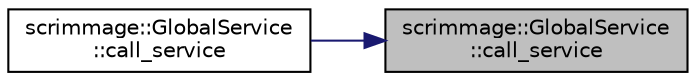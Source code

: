 digraph "scrimmage::GlobalService::call_service"
{
 // LATEX_PDF_SIZE
  edge [fontname="Helvetica",fontsize="10",labelfontname="Helvetica",labelfontsize="10"];
  node [fontname="Helvetica",fontsize="10",shape=record];
  rankdir="RL";
  Node1 [label="scrimmage::GlobalService\l::call_service",height=0.2,width=0.4,color="black", fillcolor="grey75", style="filled", fontcolor="black",tooltip=" "];
  Node1 -> Node2 [dir="back",color="midnightblue",fontsize="10",style="solid",fontname="Helvetica"];
  Node2 [label="scrimmage::GlobalService\l::call_service",height=0.2,width=0.4,color="black", fillcolor="white", style="filled",URL="$classscrimmage_1_1GlobalService.html#a781a3ef38f7b7e38921188cfbe5594c2",tooltip=" "];
}
